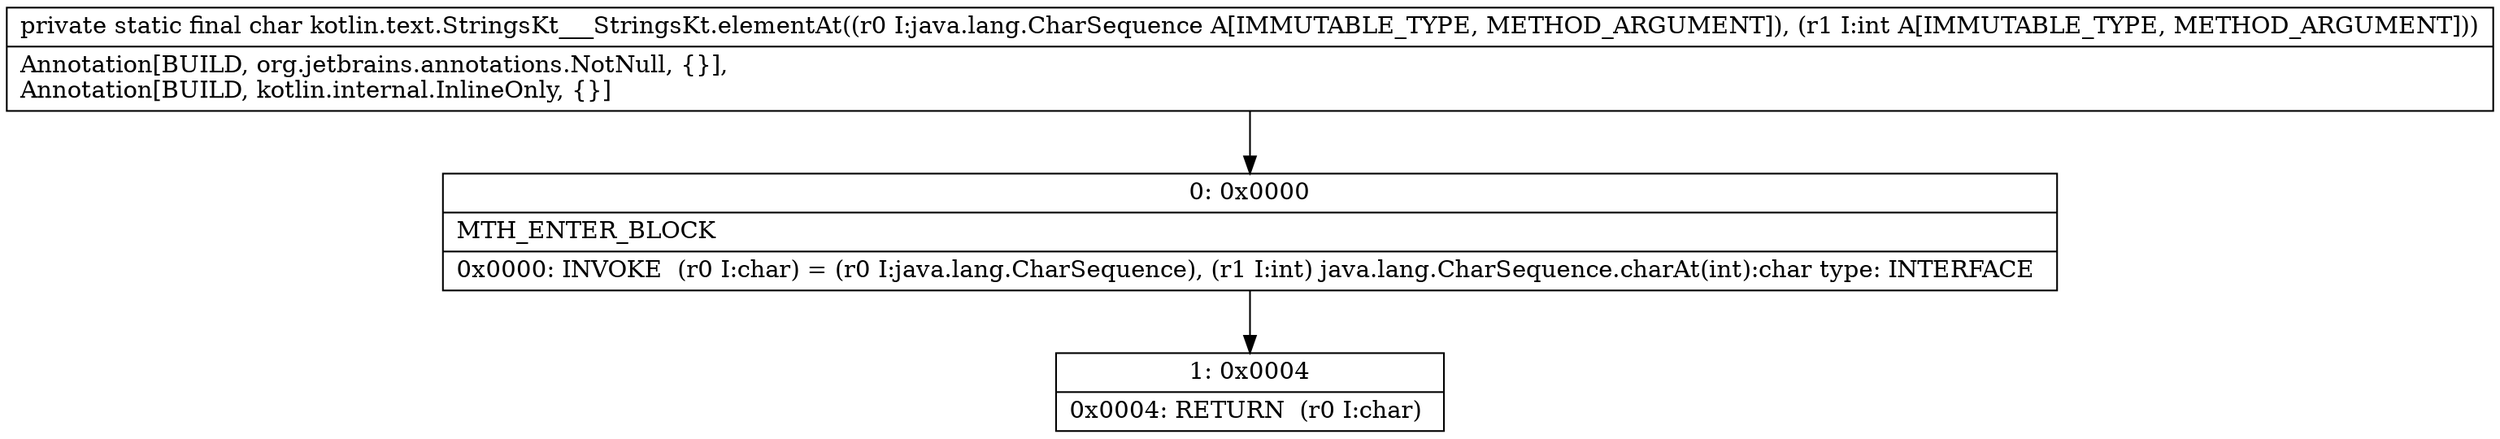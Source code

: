 digraph "CFG forkotlin.text.StringsKt___StringsKt.elementAt(Ljava\/lang\/CharSequence;I)C" {
Node_0 [shape=record,label="{0\:\ 0x0000|MTH_ENTER_BLOCK\l|0x0000: INVOKE  (r0 I:char) = (r0 I:java.lang.CharSequence), (r1 I:int) java.lang.CharSequence.charAt(int):char type: INTERFACE \l}"];
Node_1 [shape=record,label="{1\:\ 0x0004|0x0004: RETURN  (r0 I:char) \l}"];
MethodNode[shape=record,label="{private static final char kotlin.text.StringsKt___StringsKt.elementAt((r0 I:java.lang.CharSequence A[IMMUTABLE_TYPE, METHOD_ARGUMENT]), (r1 I:int A[IMMUTABLE_TYPE, METHOD_ARGUMENT]))  | Annotation[BUILD, org.jetbrains.annotations.NotNull, \{\}], \lAnnotation[BUILD, kotlin.internal.InlineOnly, \{\}]\l}"];
MethodNode -> Node_0;
Node_0 -> Node_1;
}

